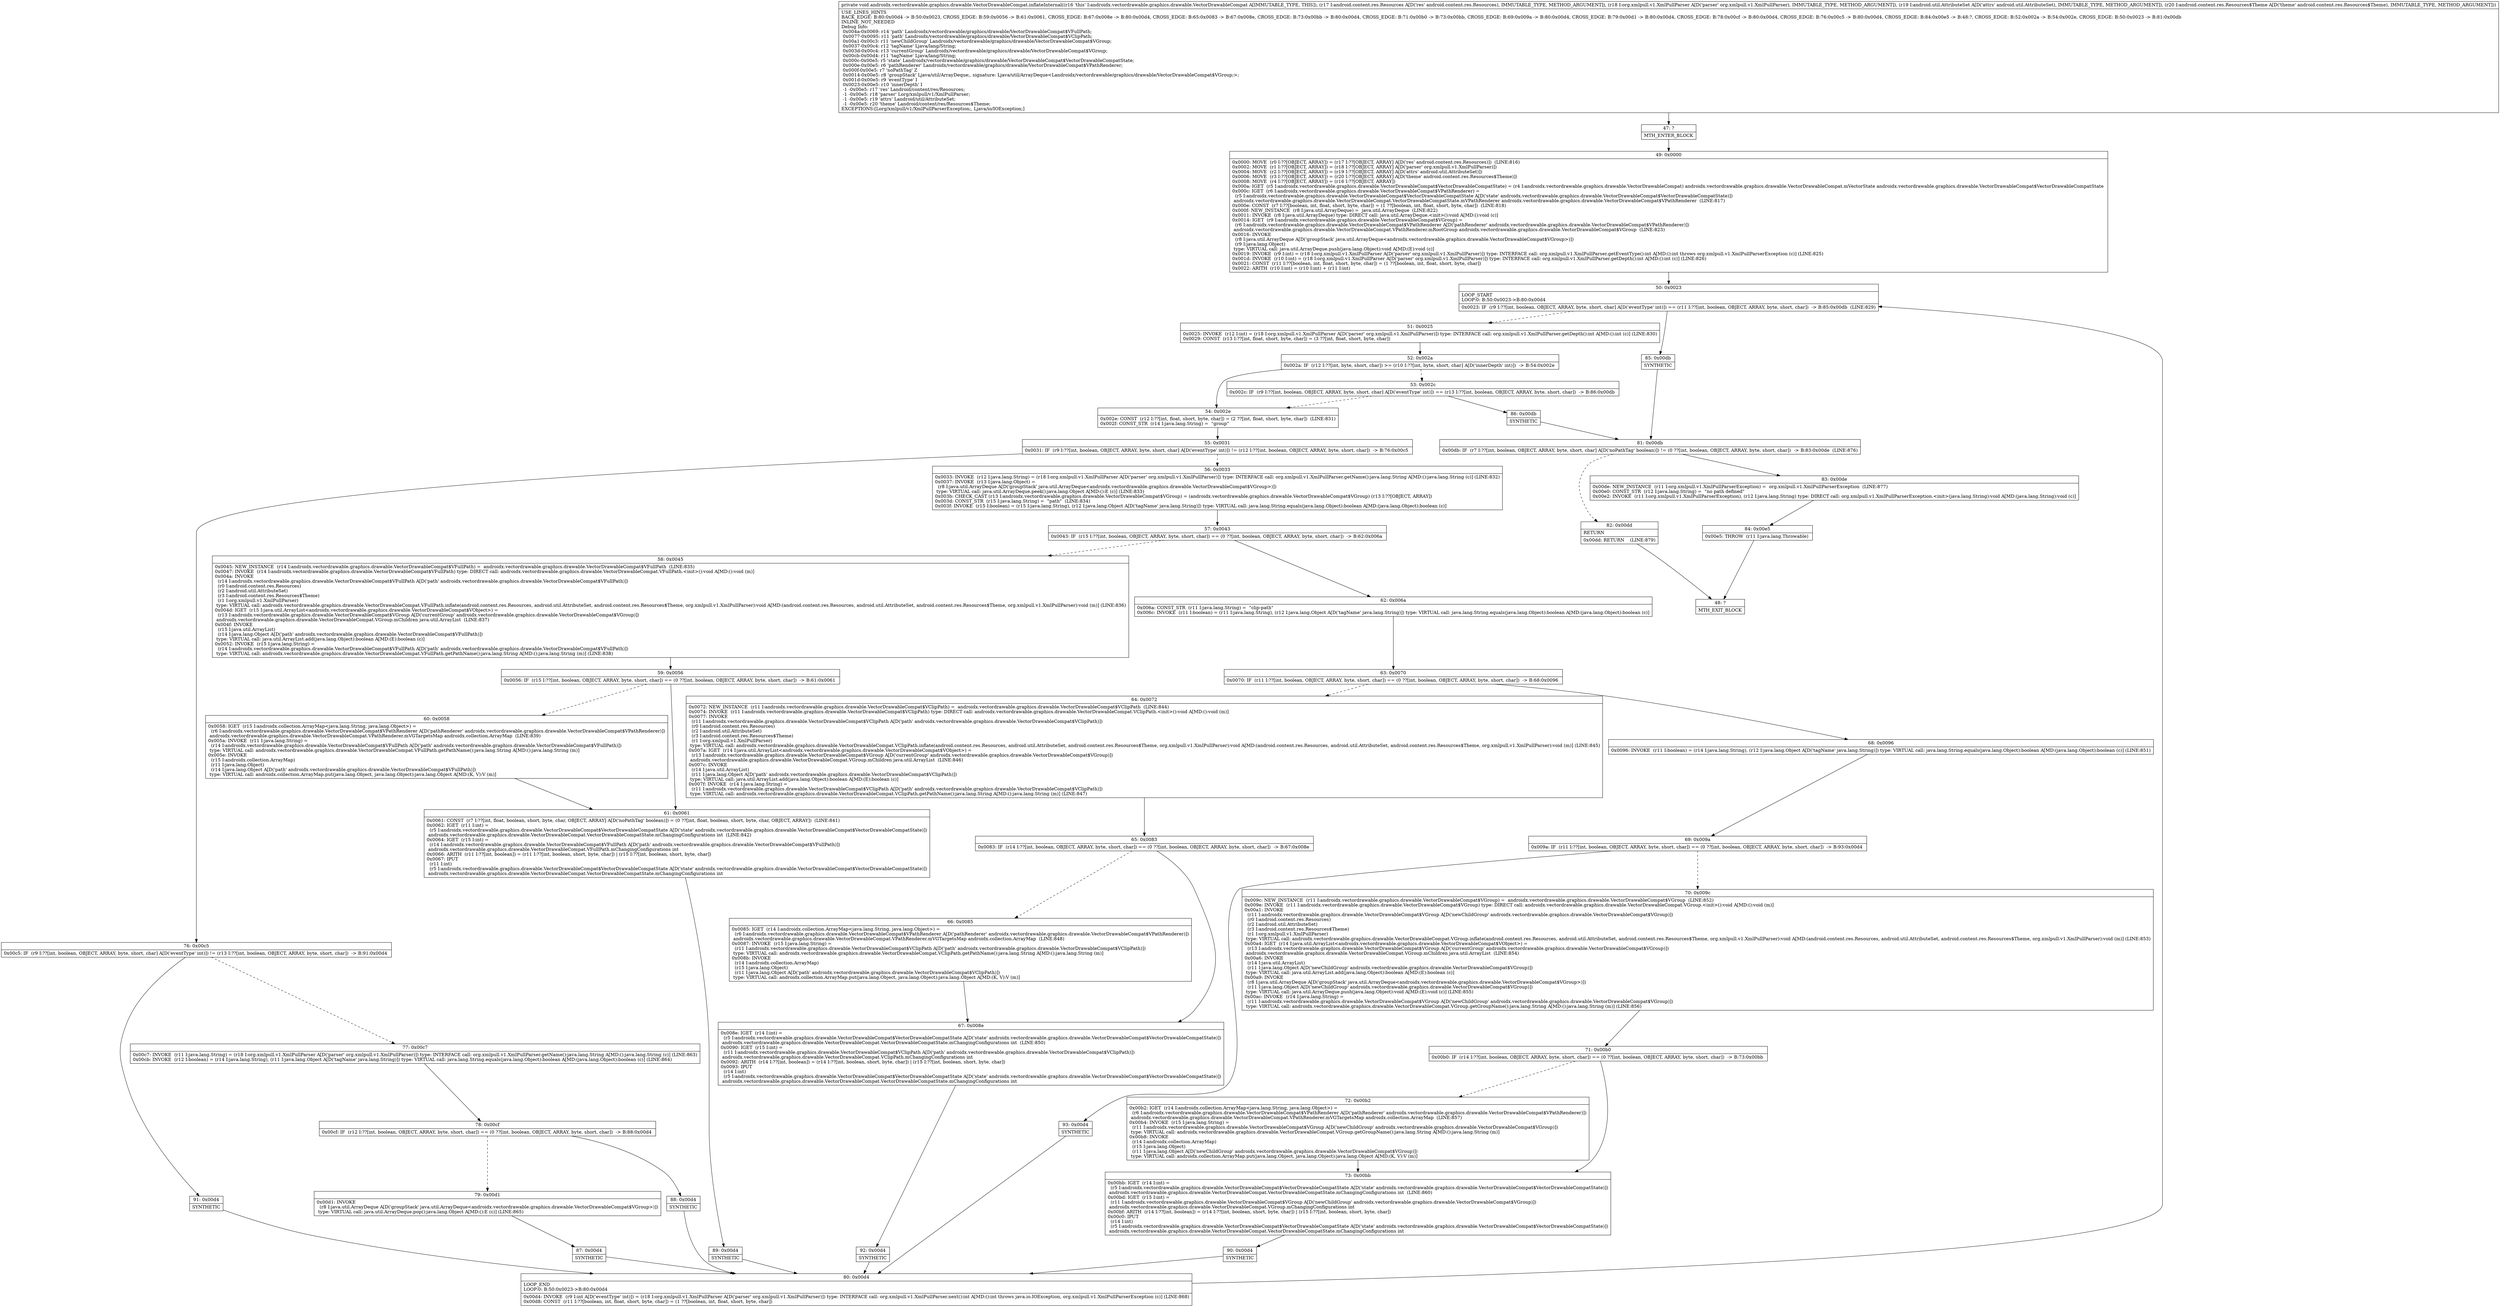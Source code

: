 digraph "CFG forandroidx.vectordrawable.graphics.drawable.VectorDrawableCompat.inflateInternal(Landroid\/content\/res\/Resources;Lorg\/xmlpull\/v1\/XmlPullParser;Landroid\/util\/AttributeSet;Landroid\/content\/res\/Resources$Theme;)V" {
Node_47 [shape=record,label="{47\:\ ?|MTH_ENTER_BLOCK\l}"];
Node_49 [shape=record,label="{49\:\ 0x0000|0x0000: MOVE  (r0 I:??[OBJECT, ARRAY]) = (r17 I:??[OBJECT, ARRAY] A[D('res' android.content.res.Resources)])  (LINE:816)\l0x0002: MOVE  (r1 I:??[OBJECT, ARRAY]) = (r18 I:??[OBJECT, ARRAY] A[D('parser' org.xmlpull.v1.XmlPullParser)]) \l0x0004: MOVE  (r2 I:??[OBJECT, ARRAY]) = (r19 I:??[OBJECT, ARRAY] A[D('attrs' android.util.AttributeSet)]) \l0x0006: MOVE  (r3 I:??[OBJECT, ARRAY]) = (r20 I:??[OBJECT, ARRAY] A[D('theme' android.content.res.Resources$Theme)]) \l0x0008: MOVE  (r4 I:??[OBJECT, ARRAY]) = (r16 I:??[OBJECT, ARRAY]) \l0x000a: IGET  (r5 I:androidx.vectordrawable.graphics.drawable.VectorDrawableCompat$VectorDrawableCompatState) = (r4 I:androidx.vectordrawable.graphics.drawable.VectorDrawableCompat) androidx.vectordrawable.graphics.drawable.VectorDrawableCompat.mVectorState androidx.vectordrawable.graphics.drawable.VectorDrawableCompat$VectorDrawableCompatState \l0x000c: IGET  (r6 I:androidx.vectordrawable.graphics.drawable.VectorDrawableCompat$VPathRenderer) = \l  (r5 I:androidx.vectordrawable.graphics.drawable.VectorDrawableCompat$VectorDrawableCompatState A[D('state' androidx.vectordrawable.graphics.drawable.VectorDrawableCompat$VectorDrawableCompatState)])\l androidx.vectordrawable.graphics.drawable.VectorDrawableCompat.VectorDrawableCompatState.mVPathRenderer androidx.vectordrawable.graphics.drawable.VectorDrawableCompat$VPathRenderer  (LINE:817)\l0x000e: CONST  (r7 I:??[boolean, int, float, short, byte, char]) = (1 ??[boolean, int, float, short, byte, char])  (LINE:818)\l0x000f: NEW_INSTANCE  (r8 I:java.util.ArrayDeque) =  java.util.ArrayDeque  (LINE:822)\l0x0011: INVOKE  (r8 I:java.util.ArrayDeque) type: DIRECT call: java.util.ArrayDeque.\<init\>():void A[MD:():void (c)]\l0x0014: IGET  (r9 I:androidx.vectordrawable.graphics.drawable.VectorDrawableCompat$VGroup) = \l  (r6 I:androidx.vectordrawable.graphics.drawable.VectorDrawableCompat$VPathRenderer A[D('pathRenderer' androidx.vectordrawable.graphics.drawable.VectorDrawableCompat$VPathRenderer)])\l androidx.vectordrawable.graphics.drawable.VectorDrawableCompat.VPathRenderer.mRootGroup androidx.vectordrawable.graphics.drawable.VectorDrawableCompat$VGroup  (LINE:823)\l0x0016: INVOKE  \l  (r8 I:java.util.ArrayDeque A[D('groupStack' java.util.ArrayDeque\<androidx.vectordrawable.graphics.drawable.VectorDrawableCompat$VGroup\>)])\l  (r9 I:java.lang.Object)\l type: VIRTUAL call: java.util.ArrayDeque.push(java.lang.Object):void A[MD:(E):void (c)]\l0x0019: INVOKE  (r9 I:int) = (r18 I:org.xmlpull.v1.XmlPullParser A[D('parser' org.xmlpull.v1.XmlPullParser)]) type: INTERFACE call: org.xmlpull.v1.XmlPullParser.getEventType():int A[MD:():int throws org.xmlpull.v1.XmlPullParserException (c)] (LINE:825)\l0x001d: INVOKE  (r10 I:int) = (r18 I:org.xmlpull.v1.XmlPullParser A[D('parser' org.xmlpull.v1.XmlPullParser)]) type: INTERFACE call: org.xmlpull.v1.XmlPullParser.getDepth():int A[MD:():int (c)] (LINE:826)\l0x0021: CONST  (r11 I:??[boolean, int, float, short, byte, char]) = (1 ??[boolean, int, float, short, byte, char]) \l0x0022: ARITH  (r10 I:int) = (r10 I:int) + (r11 I:int) \l}"];
Node_50 [shape=record,label="{50\:\ 0x0023|LOOP_START\lLOOP:0: B:50:0x0023\-\>B:80:0x00d4\l|0x0023: IF  (r9 I:??[int, boolean, OBJECT, ARRAY, byte, short, char] A[D('eventType' int)]) == (r11 I:??[int, boolean, OBJECT, ARRAY, byte, short, char])  \-\> B:85:0x00db  (LINE:829)\l}"];
Node_51 [shape=record,label="{51\:\ 0x0025|0x0025: INVOKE  (r12 I:int) = (r18 I:org.xmlpull.v1.XmlPullParser A[D('parser' org.xmlpull.v1.XmlPullParser)]) type: INTERFACE call: org.xmlpull.v1.XmlPullParser.getDepth():int A[MD:():int (c)] (LINE:830)\l0x0029: CONST  (r13 I:??[int, float, short, byte, char]) = (3 ??[int, float, short, byte, char]) \l}"];
Node_52 [shape=record,label="{52\:\ 0x002a|0x002a: IF  (r12 I:??[int, byte, short, char]) \>= (r10 I:??[int, byte, short, char] A[D('innerDepth' int)])  \-\> B:54:0x002e \l}"];
Node_53 [shape=record,label="{53\:\ 0x002c|0x002c: IF  (r9 I:??[int, boolean, OBJECT, ARRAY, byte, short, char] A[D('eventType' int)]) == (r13 I:??[int, boolean, OBJECT, ARRAY, byte, short, char])  \-\> B:86:0x00db \l}"];
Node_86 [shape=record,label="{86\:\ 0x00db|SYNTHETIC\l}"];
Node_81 [shape=record,label="{81\:\ 0x00db|0x00db: IF  (r7 I:??[int, boolean, OBJECT, ARRAY, byte, short, char] A[D('noPathTag' boolean)]) != (0 ??[int, boolean, OBJECT, ARRAY, byte, short, char])  \-\> B:83:0x00de  (LINE:876)\l}"];
Node_82 [shape=record,label="{82\:\ 0x00dd|RETURN\l|0x00dd: RETURN    (LINE:879)\l}"];
Node_48 [shape=record,label="{48\:\ ?|MTH_EXIT_BLOCK\l}"];
Node_83 [shape=record,label="{83\:\ 0x00de|0x00de: NEW_INSTANCE  (r11 I:org.xmlpull.v1.XmlPullParserException) =  org.xmlpull.v1.XmlPullParserException  (LINE:877)\l0x00e0: CONST_STR  (r12 I:java.lang.String) =  \"no path defined\" \l0x00e2: INVOKE  (r11 I:org.xmlpull.v1.XmlPullParserException), (r12 I:java.lang.String) type: DIRECT call: org.xmlpull.v1.XmlPullParserException.\<init\>(java.lang.String):void A[MD:(java.lang.String):void (c)]\l}"];
Node_84 [shape=record,label="{84\:\ 0x00e5|0x00e5: THROW  (r11 I:java.lang.Throwable) \l}"];
Node_54 [shape=record,label="{54\:\ 0x002e|0x002e: CONST  (r12 I:??[int, float, short, byte, char]) = (2 ??[int, float, short, byte, char])  (LINE:831)\l0x002f: CONST_STR  (r14 I:java.lang.String) =  \"group\" \l}"];
Node_55 [shape=record,label="{55\:\ 0x0031|0x0031: IF  (r9 I:??[int, boolean, OBJECT, ARRAY, byte, short, char] A[D('eventType' int)]) != (r12 I:??[int, boolean, OBJECT, ARRAY, byte, short, char])  \-\> B:76:0x00c5 \l}"];
Node_56 [shape=record,label="{56\:\ 0x0033|0x0033: INVOKE  (r12 I:java.lang.String) = (r18 I:org.xmlpull.v1.XmlPullParser A[D('parser' org.xmlpull.v1.XmlPullParser)]) type: INTERFACE call: org.xmlpull.v1.XmlPullParser.getName():java.lang.String A[MD:():java.lang.String (c)] (LINE:832)\l0x0037: INVOKE  (r13 I:java.lang.Object) = \l  (r8 I:java.util.ArrayDeque A[D('groupStack' java.util.ArrayDeque\<androidx.vectordrawable.graphics.drawable.VectorDrawableCompat$VGroup\>)])\l type: VIRTUAL call: java.util.ArrayDeque.peek():java.lang.Object A[MD:():E (c)] (LINE:833)\l0x003b: CHECK_CAST (r13 I:androidx.vectordrawable.graphics.drawable.VectorDrawableCompat$VGroup) = (androidx.vectordrawable.graphics.drawable.VectorDrawableCompat$VGroup) (r13 I:??[OBJECT, ARRAY]) \l0x003d: CONST_STR  (r15 I:java.lang.String) =  \"path\"  (LINE:834)\l0x003f: INVOKE  (r15 I:boolean) = (r15 I:java.lang.String), (r12 I:java.lang.Object A[D('tagName' java.lang.String)]) type: VIRTUAL call: java.lang.String.equals(java.lang.Object):boolean A[MD:(java.lang.Object):boolean (c)]\l}"];
Node_57 [shape=record,label="{57\:\ 0x0043|0x0043: IF  (r15 I:??[int, boolean, OBJECT, ARRAY, byte, short, char]) == (0 ??[int, boolean, OBJECT, ARRAY, byte, short, char])  \-\> B:62:0x006a \l}"];
Node_58 [shape=record,label="{58\:\ 0x0045|0x0045: NEW_INSTANCE  (r14 I:androidx.vectordrawable.graphics.drawable.VectorDrawableCompat$VFullPath) =  androidx.vectordrawable.graphics.drawable.VectorDrawableCompat$VFullPath  (LINE:835)\l0x0047: INVOKE  (r14 I:androidx.vectordrawable.graphics.drawable.VectorDrawableCompat$VFullPath) type: DIRECT call: androidx.vectordrawable.graphics.drawable.VectorDrawableCompat.VFullPath.\<init\>():void A[MD:():void (m)]\l0x004a: INVOKE  \l  (r14 I:androidx.vectordrawable.graphics.drawable.VectorDrawableCompat$VFullPath A[D('path' androidx.vectordrawable.graphics.drawable.VectorDrawableCompat$VFullPath)])\l  (r0 I:android.content.res.Resources)\l  (r2 I:android.util.AttributeSet)\l  (r3 I:android.content.res.Resources$Theme)\l  (r1 I:org.xmlpull.v1.XmlPullParser)\l type: VIRTUAL call: androidx.vectordrawable.graphics.drawable.VectorDrawableCompat.VFullPath.inflate(android.content.res.Resources, android.util.AttributeSet, android.content.res.Resources$Theme, org.xmlpull.v1.XmlPullParser):void A[MD:(android.content.res.Resources, android.util.AttributeSet, android.content.res.Resources$Theme, org.xmlpull.v1.XmlPullParser):void (m)] (LINE:836)\l0x004d: IGET  (r15 I:java.util.ArrayList\<androidx.vectordrawable.graphics.drawable.VectorDrawableCompat$VObject\>) = \l  (r13 I:androidx.vectordrawable.graphics.drawable.VectorDrawableCompat$VGroup A[D('currentGroup' androidx.vectordrawable.graphics.drawable.VectorDrawableCompat$VGroup)])\l androidx.vectordrawable.graphics.drawable.VectorDrawableCompat.VGroup.mChildren java.util.ArrayList  (LINE:837)\l0x004f: INVOKE  \l  (r15 I:java.util.ArrayList)\l  (r14 I:java.lang.Object A[D('path' androidx.vectordrawable.graphics.drawable.VectorDrawableCompat$VFullPath)])\l type: VIRTUAL call: java.util.ArrayList.add(java.lang.Object):boolean A[MD:(E):boolean (c)]\l0x0052: INVOKE  (r15 I:java.lang.String) = \l  (r14 I:androidx.vectordrawable.graphics.drawable.VectorDrawableCompat$VFullPath A[D('path' androidx.vectordrawable.graphics.drawable.VectorDrawableCompat$VFullPath)])\l type: VIRTUAL call: androidx.vectordrawable.graphics.drawable.VectorDrawableCompat.VFullPath.getPathName():java.lang.String A[MD:():java.lang.String (m)] (LINE:838)\l}"];
Node_59 [shape=record,label="{59\:\ 0x0056|0x0056: IF  (r15 I:??[int, boolean, OBJECT, ARRAY, byte, short, char]) == (0 ??[int, boolean, OBJECT, ARRAY, byte, short, char])  \-\> B:61:0x0061 \l}"];
Node_60 [shape=record,label="{60\:\ 0x0058|0x0058: IGET  (r15 I:androidx.collection.ArrayMap\<java.lang.String, java.lang.Object\>) = \l  (r6 I:androidx.vectordrawable.graphics.drawable.VectorDrawableCompat$VPathRenderer A[D('pathRenderer' androidx.vectordrawable.graphics.drawable.VectorDrawableCompat$VPathRenderer)])\l androidx.vectordrawable.graphics.drawable.VectorDrawableCompat.VPathRenderer.mVGTargetsMap androidx.collection.ArrayMap  (LINE:839)\l0x005a: INVOKE  (r11 I:java.lang.String) = \l  (r14 I:androidx.vectordrawable.graphics.drawable.VectorDrawableCompat$VFullPath A[D('path' androidx.vectordrawable.graphics.drawable.VectorDrawableCompat$VFullPath)])\l type: VIRTUAL call: androidx.vectordrawable.graphics.drawable.VectorDrawableCompat.VFullPath.getPathName():java.lang.String A[MD:():java.lang.String (m)]\l0x005e: INVOKE  \l  (r15 I:androidx.collection.ArrayMap)\l  (r11 I:java.lang.Object)\l  (r14 I:java.lang.Object A[D('path' androidx.vectordrawable.graphics.drawable.VectorDrawableCompat$VFullPath)])\l type: VIRTUAL call: androidx.collection.ArrayMap.put(java.lang.Object, java.lang.Object):java.lang.Object A[MD:(K, V):V (m)]\l}"];
Node_61 [shape=record,label="{61\:\ 0x0061|0x0061: CONST  (r7 I:??[int, float, boolean, short, byte, char, OBJECT, ARRAY] A[D('noPathTag' boolean)]) = (0 ??[int, float, boolean, short, byte, char, OBJECT, ARRAY])  (LINE:841)\l0x0062: IGET  (r11 I:int) = \l  (r5 I:androidx.vectordrawable.graphics.drawable.VectorDrawableCompat$VectorDrawableCompatState A[D('state' androidx.vectordrawable.graphics.drawable.VectorDrawableCompat$VectorDrawableCompatState)])\l androidx.vectordrawable.graphics.drawable.VectorDrawableCompat.VectorDrawableCompatState.mChangingConfigurations int  (LINE:842)\l0x0064: IGET  (r15 I:int) = \l  (r14 I:androidx.vectordrawable.graphics.drawable.VectorDrawableCompat$VFullPath A[D('path' androidx.vectordrawable.graphics.drawable.VectorDrawableCompat$VFullPath)])\l androidx.vectordrawable.graphics.drawable.VectorDrawableCompat.VFullPath.mChangingConfigurations int \l0x0066: ARITH  (r11 I:??[int, boolean]) = (r11 I:??[int, boolean, short, byte, char]) \| (r15 I:??[int, boolean, short, byte, char]) \l0x0067: IPUT  \l  (r11 I:int)\l  (r5 I:androidx.vectordrawable.graphics.drawable.VectorDrawableCompat$VectorDrawableCompatState A[D('state' androidx.vectordrawable.graphics.drawable.VectorDrawableCompat$VectorDrawableCompatState)])\l androidx.vectordrawable.graphics.drawable.VectorDrawableCompat.VectorDrawableCompatState.mChangingConfigurations int \l}"];
Node_89 [shape=record,label="{89\:\ 0x00d4|SYNTHETIC\l}"];
Node_80 [shape=record,label="{80\:\ 0x00d4|LOOP_END\lLOOP:0: B:50:0x0023\-\>B:80:0x00d4\l|0x00d4: INVOKE  (r9 I:int A[D('eventType' int)]) = (r18 I:org.xmlpull.v1.XmlPullParser A[D('parser' org.xmlpull.v1.XmlPullParser)]) type: INTERFACE call: org.xmlpull.v1.XmlPullParser.next():int A[MD:():int throws java.io.IOException, org.xmlpull.v1.XmlPullParserException (c)] (LINE:868)\l0x00d8: CONST  (r11 I:??[boolean, int, float, short, byte, char]) = (1 ??[boolean, int, float, short, byte, char]) \l}"];
Node_62 [shape=record,label="{62\:\ 0x006a|0x006a: CONST_STR  (r11 I:java.lang.String) =  \"clip\-path\" \l0x006c: INVOKE  (r11 I:boolean) = (r11 I:java.lang.String), (r12 I:java.lang.Object A[D('tagName' java.lang.String)]) type: VIRTUAL call: java.lang.String.equals(java.lang.Object):boolean A[MD:(java.lang.Object):boolean (c)]\l}"];
Node_63 [shape=record,label="{63\:\ 0x0070|0x0070: IF  (r11 I:??[int, boolean, OBJECT, ARRAY, byte, short, char]) == (0 ??[int, boolean, OBJECT, ARRAY, byte, short, char])  \-\> B:68:0x0096 \l}"];
Node_64 [shape=record,label="{64\:\ 0x0072|0x0072: NEW_INSTANCE  (r11 I:androidx.vectordrawable.graphics.drawable.VectorDrawableCompat$VClipPath) =  androidx.vectordrawable.graphics.drawable.VectorDrawableCompat$VClipPath  (LINE:844)\l0x0074: INVOKE  (r11 I:androidx.vectordrawable.graphics.drawable.VectorDrawableCompat$VClipPath) type: DIRECT call: androidx.vectordrawable.graphics.drawable.VectorDrawableCompat.VClipPath.\<init\>():void A[MD:():void (m)]\l0x0077: INVOKE  \l  (r11 I:androidx.vectordrawable.graphics.drawable.VectorDrawableCompat$VClipPath A[D('path' androidx.vectordrawable.graphics.drawable.VectorDrawableCompat$VClipPath)])\l  (r0 I:android.content.res.Resources)\l  (r2 I:android.util.AttributeSet)\l  (r3 I:android.content.res.Resources$Theme)\l  (r1 I:org.xmlpull.v1.XmlPullParser)\l type: VIRTUAL call: androidx.vectordrawable.graphics.drawable.VectorDrawableCompat.VClipPath.inflate(android.content.res.Resources, android.util.AttributeSet, android.content.res.Resources$Theme, org.xmlpull.v1.XmlPullParser):void A[MD:(android.content.res.Resources, android.util.AttributeSet, android.content.res.Resources$Theme, org.xmlpull.v1.XmlPullParser):void (m)] (LINE:845)\l0x007a: IGET  (r14 I:java.util.ArrayList\<androidx.vectordrawable.graphics.drawable.VectorDrawableCompat$VObject\>) = \l  (r13 I:androidx.vectordrawable.graphics.drawable.VectorDrawableCompat$VGroup A[D('currentGroup' androidx.vectordrawable.graphics.drawable.VectorDrawableCompat$VGroup)])\l androidx.vectordrawable.graphics.drawable.VectorDrawableCompat.VGroup.mChildren java.util.ArrayList  (LINE:846)\l0x007c: INVOKE  \l  (r14 I:java.util.ArrayList)\l  (r11 I:java.lang.Object A[D('path' androidx.vectordrawable.graphics.drawable.VectorDrawableCompat$VClipPath)])\l type: VIRTUAL call: java.util.ArrayList.add(java.lang.Object):boolean A[MD:(E):boolean (c)]\l0x007f: INVOKE  (r14 I:java.lang.String) = \l  (r11 I:androidx.vectordrawable.graphics.drawable.VectorDrawableCompat$VClipPath A[D('path' androidx.vectordrawable.graphics.drawable.VectorDrawableCompat$VClipPath)])\l type: VIRTUAL call: androidx.vectordrawable.graphics.drawable.VectorDrawableCompat.VClipPath.getPathName():java.lang.String A[MD:():java.lang.String (m)] (LINE:847)\l}"];
Node_65 [shape=record,label="{65\:\ 0x0083|0x0083: IF  (r14 I:??[int, boolean, OBJECT, ARRAY, byte, short, char]) == (0 ??[int, boolean, OBJECT, ARRAY, byte, short, char])  \-\> B:67:0x008e \l}"];
Node_66 [shape=record,label="{66\:\ 0x0085|0x0085: IGET  (r14 I:androidx.collection.ArrayMap\<java.lang.String, java.lang.Object\>) = \l  (r6 I:androidx.vectordrawable.graphics.drawable.VectorDrawableCompat$VPathRenderer A[D('pathRenderer' androidx.vectordrawable.graphics.drawable.VectorDrawableCompat$VPathRenderer)])\l androidx.vectordrawable.graphics.drawable.VectorDrawableCompat.VPathRenderer.mVGTargetsMap androidx.collection.ArrayMap  (LINE:848)\l0x0087: INVOKE  (r15 I:java.lang.String) = \l  (r11 I:androidx.vectordrawable.graphics.drawable.VectorDrawableCompat$VClipPath A[D('path' androidx.vectordrawable.graphics.drawable.VectorDrawableCompat$VClipPath)])\l type: VIRTUAL call: androidx.vectordrawable.graphics.drawable.VectorDrawableCompat.VClipPath.getPathName():java.lang.String A[MD:():java.lang.String (m)]\l0x008b: INVOKE  \l  (r14 I:androidx.collection.ArrayMap)\l  (r15 I:java.lang.Object)\l  (r11 I:java.lang.Object A[D('path' androidx.vectordrawable.graphics.drawable.VectorDrawableCompat$VClipPath)])\l type: VIRTUAL call: androidx.collection.ArrayMap.put(java.lang.Object, java.lang.Object):java.lang.Object A[MD:(K, V):V (m)]\l}"];
Node_67 [shape=record,label="{67\:\ 0x008e|0x008e: IGET  (r14 I:int) = \l  (r5 I:androidx.vectordrawable.graphics.drawable.VectorDrawableCompat$VectorDrawableCompatState A[D('state' androidx.vectordrawable.graphics.drawable.VectorDrawableCompat$VectorDrawableCompatState)])\l androidx.vectordrawable.graphics.drawable.VectorDrawableCompat.VectorDrawableCompatState.mChangingConfigurations int  (LINE:850)\l0x0090: IGET  (r15 I:int) = \l  (r11 I:androidx.vectordrawable.graphics.drawable.VectorDrawableCompat$VClipPath A[D('path' androidx.vectordrawable.graphics.drawable.VectorDrawableCompat$VClipPath)])\l androidx.vectordrawable.graphics.drawable.VectorDrawableCompat.VClipPath.mChangingConfigurations int \l0x0092: ARITH  (r14 I:??[int, boolean]) = (r14 I:??[int, boolean, short, byte, char]) \| (r15 I:??[int, boolean, short, byte, char]) \l0x0093: IPUT  \l  (r14 I:int)\l  (r5 I:androidx.vectordrawable.graphics.drawable.VectorDrawableCompat$VectorDrawableCompatState A[D('state' androidx.vectordrawable.graphics.drawable.VectorDrawableCompat$VectorDrawableCompatState)])\l androidx.vectordrawable.graphics.drawable.VectorDrawableCompat.VectorDrawableCompatState.mChangingConfigurations int \l}"];
Node_92 [shape=record,label="{92\:\ 0x00d4|SYNTHETIC\l}"];
Node_68 [shape=record,label="{68\:\ 0x0096|0x0096: INVOKE  (r11 I:boolean) = (r14 I:java.lang.String), (r12 I:java.lang.Object A[D('tagName' java.lang.String)]) type: VIRTUAL call: java.lang.String.equals(java.lang.Object):boolean A[MD:(java.lang.Object):boolean (c)] (LINE:851)\l}"];
Node_69 [shape=record,label="{69\:\ 0x009a|0x009a: IF  (r11 I:??[int, boolean, OBJECT, ARRAY, byte, short, char]) == (0 ??[int, boolean, OBJECT, ARRAY, byte, short, char])  \-\> B:93:0x00d4 \l}"];
Node_70 [shape=record,label="{70\:\ 0x009c|0x009c: NEW_INSTANCE  (r11 I:androidx.vectordrawable.graphics.drawable.VectorDrawableCompat$VGroup) =  androidx.vectordrawable.graphics.drawable.VectorDrawableCompat$VGroup  (LINE:852)\l0x009e: INVOKE  (r11 I:androidx.vectordrawable.graphics.drawable.VectorDrawableCompat$VGroup) type: DIRECT call: androidx.vectordrawable.graphics.drawable.VectorDrawableCompat.VGroup.\<init\>():void A[MD:():void (m)]\l0x00a1: INVOKE  \l  (r11 I:androidx.vectordrawable.graphics.drawable.VectorDrawableCompat$VGroup A[D('newChildGroup' androidx.vectordrawable.graphics.drawable.VectorDrawableCompat$VGroup)])\l  (r0 I:android.content.res.Resources)\l  (r2 I:android.util.AttributeSet)\l  (r3 I:android.content.res.Resources$Theme)\l  (r1 I:org.xmlpull.v1.XmlPullParser)\l type: VIRTUAL call: androidx.vectordrawable.graphics.drawable.VectorDrawableCompat.VGroup.inflate(android.content.res.Resources, android.util.AttributeSet, android.content.res.Resources$Theme, org.xmlpull.v1.XmlPullParser):void A[MD:(android.content.res.Resources, android.util.AttributeSet, android.content.res.Resources$Theme, org.xmlpull.v1.XmlPullParser):void (m)] (LINE:853)\l0x00a4: IGET  (r14 I:java.util.ArrayList\<androidx.vectordrawable.graphics.drawable.VectorDrawableCompat$VObject\>) = \l  (r13 I:androidx.vectordrawable.graphics.drawable.VectorDrawableCompat$VGroup A[D('currentGroup' androidx.vectordrawable.graphics.drawable.VectorDrawableCompat$VGroup)])\l androidx.vectordrawable.graphics.drawable.VectorDrawableCompat.VGroup.mChildren java.util.ArrayList  (LINE:854)\l0x00a6: INVOKE  \l  (r14 I:java.util.ArrayList)\l  (r11 I:java.lang.Object A[D('newChildGroup' androidx.vectordrawable.graphics.drawable.VectorDrawableCompat$VGroup)])\l type: VIRTUAL call: java.util.ArrayList.add(java.lang.Object):boolean A[MD:(E):boolean (c)]\l0x00a9: INVOKE  \l  (r8 I:java.util.ArrayDeque A[D('groupStack' java.util.ArrayDeque\<androidx.vectordrawable.graphics.drawable.VectorDrawableCompat$VGroup\>)])\l  (r11 I:java.lang.Object A[D('newChildGroup' androidx.vectordrawable.graphics.drawable.VectorDrawableCompat$VGroup)])\l type: VIRTUAL call: java.util.ArrayDeque.push(java.lang.Object):void A[MD:(E):void (c)] (LINE:855)\l0x00ac: INVOKE  (r14 I:java.lang.String) = \l  (r11 I:androidx.vectordrawable.graphics.drawable.VectorDrawableCompat$VGroup A[D('newChildGroup' androidx.vectordrawable.graphics.drawable.VectorDrawableCompat$VGroup)])\l type: VIRTUAL call: androidx.vectordrawable.graphics.drawable.VectorDrawableCompat.VGroup.getGroupName():java.lang.String A[MD:():java.lang.String (m)] (LINE:856)\l}"];
Node_71 [shape=record,label="{71\:\ 0x00b0|0x00b0: IF  (r14 I:??[int, boolean, OBJECT, ARRAY, byte, short, char]) == (0 ??[int, boolean, OBJECT, ARRAY, byte, short, char])  \-\> B:73:0x00bb \l}"];
Node_72 [shape=record,label="{72\:\ 0x00b2|0x00b2: IGET  (r14 I:androidx.collection.ArrayMap\<java.lang.String, java.lang.Object\>) = \l  (r6 I:androidx.vectordrawable.graphics.drawable.VectorDrawableCompat$VPathRenderer A[D('pathRenderer' androidx.vectordrawable.graphics.drawable.VectorDrawableCompat$VPathRenderer)])\l androidx.vectordrawable.graphics.drawable.VectorDrawableCompat.VPathRenderer.mVGTargetsMap androidx.collection.ArrayMap  (LINE:857)\l0x00b4: INVOKE  (r15 I:java.lang.String) = \l  (r11 I:androidx.vectordrawable.graphics.drawable.VectorDrawableCompat$VGroup A[D('newChildGroup' androidx.vectordrawable.graphics.drawable.VectorDrawableCompat$VGroup)])\l type: VIRTUAL call: androidx.vectordrawable.graphics.drawable.VectorDrawableCompat.VGroup.getGroupName():java.lang.String A[MD:():java.lang.String (m)]\l0x00b8: INVOKE  \l  (r14 I:androidx.collection.ArrayMap)\l  (r15 I:java.lang.Object)\l  (r11 I:java.lang.Object A[D('newChildGroup' androidx.vectordrawable.graphics.drawable.VectorDrawableCompat$VGroup)])\l type: VIRTUAL call: androidx.collection.ArrayMap.put(java.lang.Object, java.lang.Object):java.lang.Object A[MD:(K, V):V (m)]\l}"];
Node_73 [shape=record,label="{73\:\ 0x00bb|0x00bb: IGET  (r14 I:int) = \l  (r5 I:androidx.vectordrawable.graphics.drawable.VectorDrawableCompat$VectorDrawableCompatState A[D('state' androidx.vectordrawable.graphics.drawable.VectorDrawableCompat$VectorDrawableCompatState)])\l androidx.vectordrawable.graphics.drawable.VectorDrawableCompat.VectorDrawableCompatState.mChangingConfigurations int  (LINE:860)\l0x00bd: IGET  (r15 I:int) = \l  (r11 I:androidx.vectordrawable.graphics.drawable.VectorDrawableCompat$VGroup A[D('newChildGroup' androidx.vectordrawable.graphics.drawable.VectorDrawableCompat$VGroup)])\l androidx.vectordrawable.graphics.drawable.VectorDrawableCompat.VGroup.mChangingConfigurations int \l0x00bf: ARITH  (r14 I:??[int, boolean]) = (r14 I:??[int, boolean, short, byte, char]) \| (r15 I:??[int, boolean, short, byte, char]) \l0x00c0: IPUT  \l  (r14 I:int)\l  (r5 I:androidx.vectordrawable.graphics.drawable.VectorDrawableCompat$VectorDrawableCompatState A[D('state' androidx.vectordrawable.graphics.drawable.VectorDrawableCompat$VectorDrawableCompatState)])\l androidx.vectordrawable.graphics.drawable.VectorDrawableCompat.VectorDrawableCompatState.mChangingConfigurations int \l}"];
Node_90 [shape=record,label="{90\:\ 0x00d4|SYNTHETIC\l}"];
Node_93 [shape=record,label="{93\:\ 0x00d4|SYNTHETIC\l}"];
Node_76 [shape=record,label="{76\:\ 0x00c5|0x00c5: IF  (r9 I:??[int, boolean, OBJECT, ARRAY, byte, short, char] A[D('eventType' int)]) != (r13 I:??[int, boolean, OBJECT, ARRAY, byte, short, char])  \-\> B:91:0x00d4 \l}"];
Node_77 [shape=record,label="{77\:\ 0x00c7|0x00c7: INVOKE  (r11 I:java.lang.String) = (r18 I:org.xmlpull.v1.XmlPullParser A[D('parser' org.xmlpull.v1.XmlPullParser)]) type: INTERFACE call: org.xmlpull.v1.XmlPullParser.getName():java.lang.String A[MD:():java.lang.String (c)] (LINE:863)\l0x00cb: INVOKE  (r12 I:boolean) = (r14 I:java.lang.String), (r11 I:java.lang.Object A[D('tagName' java.lang.String)]) type: VIRTUAL call: java.lang.String.equals(java.lang.Object):boolean A[MD:(java.lang.Object):boolean (c)] (LINE:864)\l}"];
Node_78 [shape=record,label="{78\:\ 0x00cf|0x00cf: IF  (r12 I:??[int, boolean, OBJECT, ARRAY, byte, short, char]) == (0 ??[int, boolean, OBJECT, ARRAY, byte, short, char])  \-\> B:88:0x00d4 \l}"];
Node_79 [shape=record,label="{79\:\ 0x00d1|0x00d1: INVOKE  \l  (r8 I:java.util.ArrayDeque A[D('groupStack' java.util.ArrayDeque\<androidx.vectordrawable.graphics.drawable.VectorDrawableCompat$VGroup\>)])\l type: VIRTUAL call: java.util.ArrayDeque.pop():java.lang.Object A[MD:():E (c)] (LINE:865)\l}"];
Node_87 [shape=record,label="{87\:\ 0x00d4|SYNTHETIC\l}"];
Node_88 [shape=record,label="{88\:\ 0x00d4|SYNTHETIC\l}"];
Node_91 [shape=record,label="{91\:\ 0x00d4|SYNTHETIC\l}"];
Node_85 [shape=record,label="{85\:\ 0x00db|SYNTHETIC\l}"];
MethodNode[shape=record,label="{private void androidx.vectordrawable.graphics.drawable.VectorDrawableCompat.inflateInternal((r16 'this' I:androidx.vectordrawable.graphics.drawable.VectorDrawableCompat A[IMMUTABLE_TYPE, THIS]), (r17 I:android.content.res.Resources A[D('res' android.content.res.Resources), IMMUTABLE_TYPE, METHOD_ARGUMENT]), (r18 I:org.xmlpull.v1.XmlPullParser A[D('parser' org.xmlpull.v1.XmlPullParser), IMMUTABLE_TYPE, METHOD_ARGUMENT]), (r19 I:android.util.AttributeSet A[D('attrs' android.util.AttributeSet), IMMUTABLE_TYPE, METHOD_ARGUMENT]), (r20 I:android.content.res.Resources$Theme A[D('theme' android.content.res.Resources$Theme), IMMUTABLE_TYPE, METHOD_ARGUMENT]))  | USE_LINES_HINTS\lBACK_EDGE: B:80:0x00d4 \-\> B:50:0x0023, CROSS_EDGE: B:59:0x0056 \-\> B:61:0x0061, CROSS_EDGE: B:67:0x008e \-\> B:80:0x00d4, CROSS_EDGE: B:65:0x0083 \-\> B:67:0x008e, CROSS_EDGE: B:73:0x00bb \-\> B:80:0x00d4, CROSS_EDGE: B:71:0x00b0 \-\> B:73:0x00bb, CROSS_EDGE: B:69:0x009a \-\> B:80:0x00d4, CROSS_EDGE: B:79:0x00d1 \-\> B:80:0x00d4, CROSS_EDGE: B:78:0x00cf \-\> B:80:0x00d4, CROSS_EDGE: B:76:0x00c5 \-\> B:80:0x00d4, CROSS_EDGE: B:84:0x00e5 \-\> B:48:?, CROSS_EDGE: B:52:0x002a \-\> B:54:0x002e, CROSS_EDGE: B:50:0x0023 \-\> B:81:0x00db\lINLINE_NOT_NEEDED\lDebug Info:\l  0x004a\-0x0069: r14 'path' Landroidx\/vectordrawable\/graphics\/drawable\/VectorDrawableCompat$VFullPath;\l  0x0077\-0x0095: r11 'path' Landroidx\/vectordrawable\/graphics\/drawable\/VectorDrawableCompat$VClipPath;\l  0x00a1\-0x00c3: r11 'newChildGroup' Landroidx\/vectordrawable\/graphics\/drawable\/VectorDrawableCompat$VGroup;\l  0x0037\-0x00c4: r12 'tagName' Ljava\/lang\/String;\l  0x003d\-0x00c4: r13 'currentGroup' Landroidx\/vectordrawable\/graphics\/drawable\/VectorDrawableCompat$VGroup;\l  0x00cb\-0x00d4: r11 'tagName' Ljava\/lang\/String;\l  0x000c\-0x00e5: r5 'state' Landroidx\/vectordrawable\/graphics\/drawable\/VectorDrawableCompat$VectorDrawableCompatState;\l  0x000e\-0x00e5: r6 'pathRenderer' Landroidx\/vectordrawable\/graphics\/drawable\/VectorDrawableCompat$VPathRenderer;\l  0x000f\-0x00e5: r7 'noPathTag' Z\l  0x0014\-0x00e5: r8 'groupStack' Ljava\/util\/ArrayDeque;, signature: Ljava\/util\/ArrayDeque\<Landroidx\/vectordrawable\/graphics\/drawable\/VectorDrawableCompat$VGroup;\>;\l  0x001d\-0x00e5: r9 'eventType' I\l  0x0023\-0x00e5: r10 'innerDepth' I\l  \-1 \-0x00e5: r17 'res' Landroid\/content\/res\/Resources;\l  \-1 \-0x00e5: r18 'parser' Lorg\/xmlpull\/v1\/XmlPullParser;\l  \-1 \-0x00e5: r19 'attrs' Landroid\/util\/AttributeSet;\l  \-1 \-0x00e5: r20 'theme' Landroid\/content\/res\/Resources$Theme;\lEXCEPTIONS:[Lorg\/xmlpull\/v1\/XmlPullParserException;, Ljava\/io\/IOException;]\l}"];
MethodNode -> Node_47;Node_47 -> Node_49;
Node_49 -> Node_50;
Node_50 -> Node_51[style=dashed];
Node_50 -> Node_85;
Node_51 -> Node_52;
Node_52 -> Node_53[style=dashed];
Node_52 -> Node_54;
Node_53 -> Node_54[style=dashed];
Node_53 -> Node_86;
Node_86 -> Node_81;
Node_81 -> Node_82[style=dashed];
Node_81 -> Node_83;
Node_82 -> Node_48;
Node_83 -> Node_84;
Node_84 -> Node_48;
Node_54 -> Node_55;
Node_55 -> Node_56[style=dashed];
Node_55 -> Node_76;
Node_56 -> Node_57;
Node_57 -> Node_58[style=dashed];
Node_57 -> Node_62;
Node_58 -> Node_59;
Node_59 -> Node_60[style=dashed];
Node_59 -> Node_61;
Node_60 -> Node_61;
Node_61 -> Node_89;
Node_89 -> Node_80;
Node_80 -> Node_50;
Node_62 -> Node_63;
Node_63 -> Node_64[style=dashed];
Node_63 -> Node_68;
Node_64 -> Node_65;
Node_65 -> Node_66[style=dashed];
Node_65 -> Node_67;
Node_66 -> Node_67;
Node_67 -> Node_92;
Node_92 -> Node_80;
Node_68 -> Node_69;
Node_69 -> Node_70[style=dashed];
Node_69 -> Node_93;
Node_70 -> Node_71;
Node_71 -> Node_72[style=dashed];
Node_71 -> Node_73;
Node_72 -> Node_73;
Node_73 -> Node_90;
Node_90 -> Node_80;
Node_93 -> Node_80;
Node_76 -> Node_77[style=dashed];
Node_76 -> Node_91;
Node_77 -> Node_78;
Node_78 -> Node_79[style=dashed];
Node_78 -> Node_88;
Node_79 -> Node_87;
Node_87 -> Node_80;
Node_88 -> Node_80;
Node_91 -> Node_80;
Node_85 -> Node_81;
}

